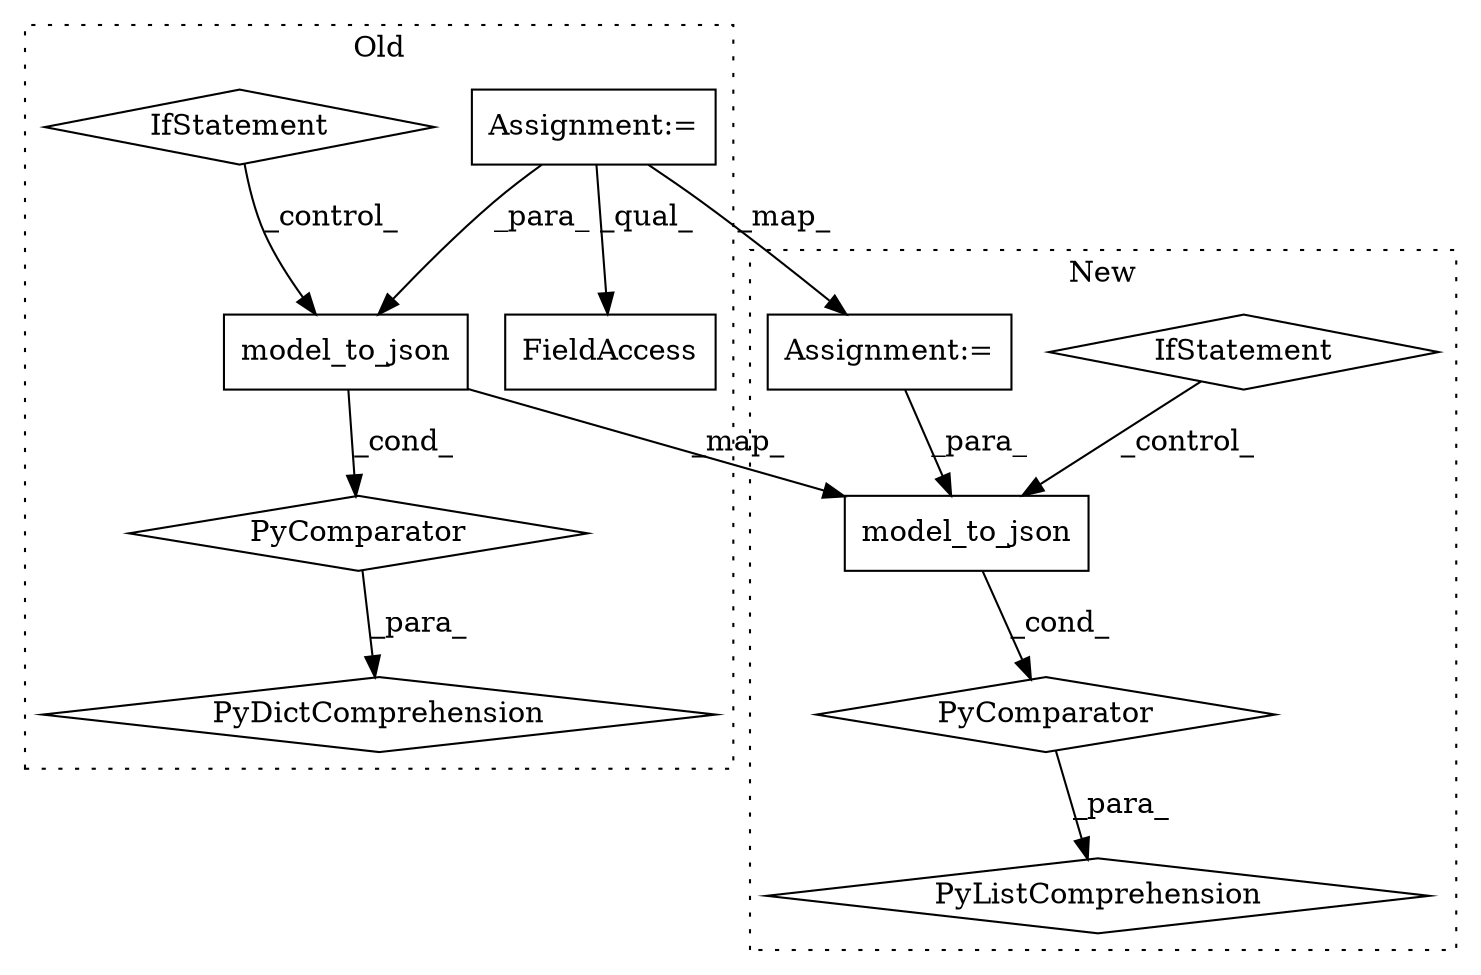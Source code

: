 digraph G {
subgraph cluster0 {
1 [label="model_to_json" a="32" s="8426,8444" l="14,1" shape="box"];
3 [label="IfStatement" a="25" s="8509" l="24" shape="diamond"];
6 [label="PyDictComprehension" a="110" s="8414" l="127" shape="diamond"];
7 [label="PyComparator" a="113" s="8509" l="24" shape="diamond"];
10 [label="Assignment:=" a="7" s="8509" l="24" shape="box"];
11 [label="FieldAccess" a="22" s="8414" l="7" shape="box"];
label = "Old";
style="dotted";
}
subgraph cluster1 {
2 [label="model_to_json" a="32" s="8393,8411" l="14,1" shape="box"];
4 [label="PyListComprehension" a="109" s="8393" l="115" shape="diamond"];
5 [label="IfStatement" a="25" s="8476" l="24" shape="diamond"];
8 [label="PyComparator" a="113" s="8476" l="24" shape="diamond"];
9 [label="Assignment:=" a="7" s="8476" l="24" shape="box"];
label = "New";
style="dotted";
}
1 -> 7 [label="_cond_"];
1 -> 2 [label="_map_"];
2 -> 8 [label="_cond_"];
3 -> 1 [label="_control_"];
5 -> 2 [label="_control_"];
7 -> 6 [label="_para_"];
8 -> 4 [label="_para_"];
9 -> 2 [label="_para_"];
10 -> 9 [label="_map_"];
10 -> 11 [label="_qual_"];
10 -> 1 [label="_para_"];
}